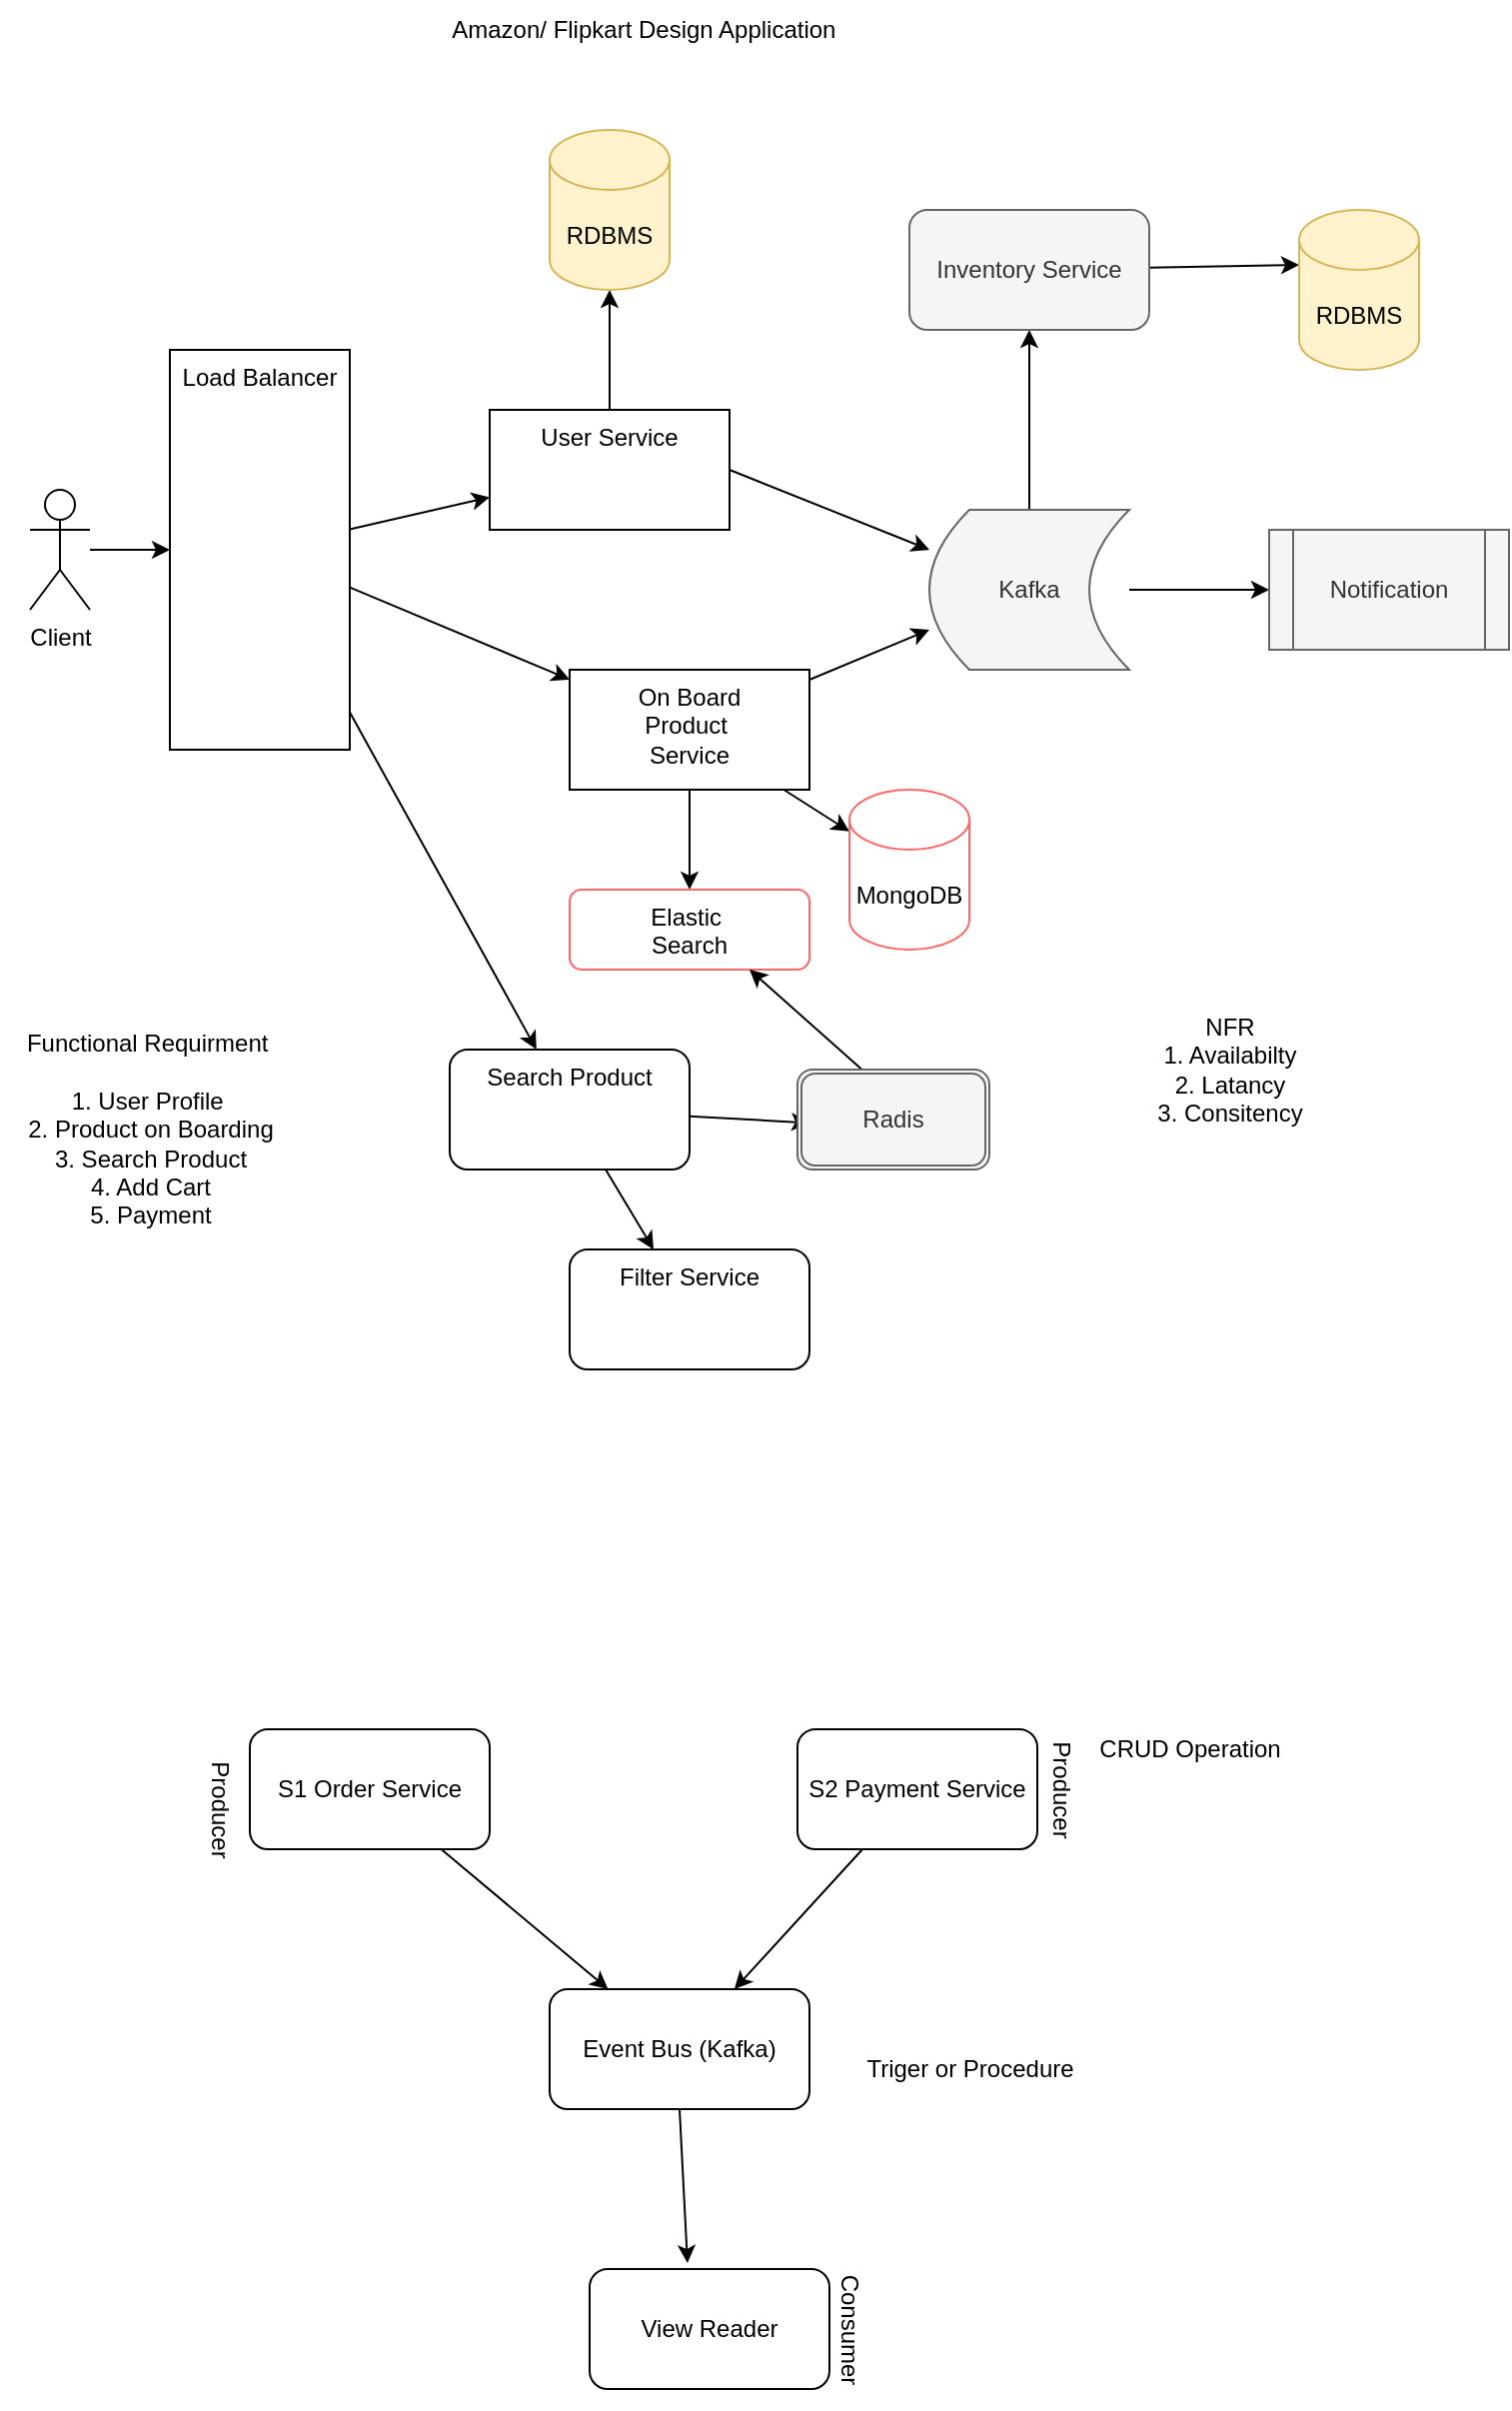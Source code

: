 <mxfile>
    <diagram id="W-xdt4AwYLjDS_VETD2s" name="MS Design">
        <mxGraphModel dx="1023" dy="1787" grid="1" gridSize="10" guides="1" tooltips="1" connect="1" arrows="1" fold="1" page="1" pageScale="1" pageWidth="827" pageHeight="1169" math="0" shadow="0">
            <root>
                <mxCell id="0"/>
                <mxCell id="1" parent="0"/>
                <mxCell id="13" style="edgeStyle=none;html=1;" parent="1" source="3" target="6" edge="1">
                    <mxGeometry relative="1" as="geometry"/>
                </mxCell>
                <mxCell id="3" value="S1 Order Service" style="rounded=1;whiteSpace=wrap;html=1;" parent="1" vertex="1">
                    <mxGeometry x="140" y="730" width="120" height="60" as="geometry"/>
                </mxCell>
                <mxCell id="4" value="View Reader" style="rounded=1;whiteSpace=wrap;html=1;" parent="1" vertex="1">
                    <mxGeometry x="310" y="1000" width="120" height="60" as="geometry"/>
                </mxCell>
                <mxCell id="12" style="edgeStyle=none;html=1;" parent="1" source="5" target="6" edge="1">
                    <mxGeometry relative="1" as="geometry"/>
                </mxCell>
                <mxCell id="5" value="S2 Payment Service" style="rounded=1;whiteSpace=wrap;html=1;" parent="1" vertex="1">
                    <mxGeometry x="414" y="730" width="120" height="60" as="geometry"/>
                </mxCell>
                <mxCell id="14" style="edgeStyle=none;html=1;exitX=0.5;exitY=1;exitDx=0;exitDy=0;entryX=0.408;entryY=-0.05;entryDx=0;entryDy=0;entryPerimeter=0;" parent="1" source="6" target="4" edge="1">
                    <mxGeometry relative="1" as="geometry"/>
                </mxCell>
                <mxCell id="6" value="Event Bus (Kafka)" style="rounded=1;whiteSpace=wrap;html=1;" parent="1" vertex="1">
                    <mxGeometry x="290" y="860" width="130" height="60" as="geometry"/>
                </mxCell>
                <mxCell id="11" value="CRUD Operation" style="text;html=1;align=center;verticalAlign=middle;resizable=0;points=[];autosize=1;strokeColor=none;fillColor=none;" parent="1" vertex="1">
                    <mxGeometry x="555" y="725" width="110" height="30" as="geometry"/>
                </mxCell>
                <mxCell id="15" value="Producer" style="text;html=1;align=center;verticalAlign=middle;resizable=0;points=[];autosize=1;strokeColor=none;fillColor=none;rotation=90;" parent="1" vertex="1">
                    <mxGeometry x="511" y="745" width="70" height="30" as="geometry"/>
                </mxCell>
                <mxCell id="16" value="Producer" style="text;html=1;align=center;verticalAlign=middle;resizable=0;points=[];autosize=1;strokeColor=none;fillColor=none;rotation=90;" parent="1" vertex="1">
                    <mxGeometry x="90" y="755" width="70" height="30" as="geometry"/>
                </mxCell>
                <mxCell id="17" value="Consumer" style="text;html=1;align=center;verticalAlign=middle;resizable=0;points=[];autosize=1;strokeColor=none;fillColor=none;rotation=90;" parent="1" vertex="1">
                    <mxGeometry x="400" y="1015" width="80" height="30" as="geometry"/>
                </mxCell>
                <mxCell id="18" value="Triger or Procedure" style="text;html=1;align=center;verticalAlign=middle;resizable=0;points=[];autosize=1;strokeColor=none;fillColor=none;" parent="1" vertex="1">
                    <mxGeometry x="435" y="885" width="130" height="30" as="geometry"/>
                </mxCell>
                <mxCell id="31" value="" style="edgeStyle=none;html=1;" parent="1" source="29" target="30" edge="1">
                    <mxGeometry relative="1" as="geometry"/>
                </mxCell>
                <mxCell id="29" value="Client" style="shape=umlActor;verticalLabelPosition=bottom;verticalAlign=top;html=1;outlineConnect=0;" parent="1" vertex="1">
                    <mxGeometry x="30" y="110" width="30" height="60" as="geometry"/>
                </mxCell>
                <mxCell id="PgXy-E_eVwwrDKZiTQQj-32" value="" style="edgeStyle=none;html=1;" parent="1" source="30" target="PgXy-E_eVwwrDKZiTQQj-31" edge="1">
                    <mxGeometry relative="1" as="geometry"/>
                </mxCell>
                <mxCell id="PgXy-E_eVwwrDKZiTQQj-34" value="" style="edgeStyle=none;html=1;" parent="1" source="30" target="PgXy-E_eVwwrDKZiTQQj-33" edge="1">
                    <mxGeometry relative="1" as="geometry"/>
                </mxCell>
                <mxCell id="PgXy-E_eVwwrDKZiTQQj-67" value="" style="edgeStyle=none;html=1;" parent="1" source="30" target="PgXy-E_eVwwrDKZiTQQj-66" edge="1">
                    <mxGeometry relative="1" as="geometry"/>
                </mxCell>
                <mxCell id="30" value="Load Balancer" style="whiteSpace=wrap;html=1;verticalAlign=top;" parent="1" vertex="1">
                    <mxGeometry x="100" y="40" width="90" height="200" as="geometry"/>
                </mxCell>
                <mxCell id="PgXy-E_eVwwrDKZiTQQj-52" style="edgeStyle=none;html=1;exitX=1;exitY=0.5;exitDx=0;exitDy=0;entryX=0;entryY=0.25;entryDx=0;entryDy=0;" parent="1" source="PgXy-E_eVwwrDKZiTQQj-31" target="PgXy-E_eVwwrDKZiTQQj-50" edge="1">
                    <mxGeometry relative="1" as="geometry"/>
                </mxCell>
                <mxCell id="PgXy-E_eVwwrDKZiTQQj-61" style="edgeStyle=none;html=1;" parent="1" source="PgXy-E_eVwwrDKZiTQQj-31" target="PgXy-E_eVwwrDKZiTQQj-62" edge="1">
                    <mxGeometry relative="1" as="geometry">
                        <mxPoint x="320" y="30" as="targetPoint"/>
                    </mxGeometry>
                </mxCell>
                <mxCell id="PgXy-E_eVwwrDKZiTQQj-31" value="User Service" style="whiteSpace=wrap;html=1;verticalAlign=top;" parent="1" vertex="1">
                    <mxGeometry x="260" y="70" width="120" height="60" as="geometry"/>
                </mxCell>
                <mxCell id="PgXy-E_eVwwrDKZiTQQj-36" value="" style="edgeStyle=none;html=1;" parent="1" source="PgXy-E_eVwwrDKZiTQQj-33" target="PgXy-E_eVwwrDKZiTQQj-35" edge="1">
                    <mxGeometry relative="1" as="geometry"/>
                </mxCell>
                <mxCell id="PgXy-E_eVwwrDKZiTQQj-48" style="edgeStyle=none;html=1;" parent="1" source="PgXy-E_eVwwrDKZiTQQj-33" target="PgXy-E_eVwwrDKZiTQQj-49" edge="1">
                    <mxGeometry relative="1" as="geometry">
                        <mxPoint x="470" y="300" as="targetPoint"/>
                    </mxGeometry>
                </mxCell>
                <mxCell id="PgXy-E_eVwwrDKZiTQQj-51" style="edgeStyle=none;html=1;entryX=0;entryY=0.75;entryDx=0;entryDy=0;" parent="1" source="PgXy-E_eVwwrDKZiTQQj-33" target="PgXy-E_eVwwrDKZiTQQj-50" edge="1">
                    <mxGeometry relative="1" as="geometry"/>
                </mxCell>
                <mxCell id="PgXy-E_eVwwrDKZiTQQj-33" value="On Board&lt;br&gt;Product&amp;nbsp;&lt;br&gt;Service" style="whiteSpace=wrap;html=1;verticalAlign=top;" parent="1" vertex="1">
                    <mxGeometry x="300" y="200" width="120" height="60" as="geometry"/>
                </mxCell>
                <mxCell id="PgXy-E_eVwwrDKZiTQQj-35" value="Elastic&amp;nbsp;&lt;br&gt;Search" style="rounded=1;whiteSpace=wrap;html=1;verticalAlign=top;strokeColor=#FF6666;" parent="1" vertex="1">
                    <mxGeometry x="300" y="310" width="120" height="40" as="geometry"/>
                </mxCell>
                <mxCell id="PgXy-E_eVwwrDKZiTQQj-49" value="MongoDB" style="shape=cylinder3;whiteSpace=wrap;html=1;boundedLbl=1;backgroundOutline=1;size=15;strokeColor=#FF6666;" parent="1" vertex="1">
                    <mxGeometry x="440" y="260" width="60" height="80" as="geometry"/>
                </mxCell>
                <mxCell id="PgXy-E_eVwwrDKZiTQQj-54" value="" style="edgeStyle=none;html=1;" parent="1" source="PgXy-E_eVwwrDKZiTQQj-50" target="PgXy-E_eVwwrDKZiTQQj-53" edge="1">
                    <mxGeometry relative="1" as="geometry"/>
                </mxCell>
                <mxCell id="PgXy-E_eVwwrDKZiTQQj-58" value="" style="edgeStyle=none;html=1;" parent="1" source="PgXy-E_eVwwrDKZiTQQj-50" target="PgXy-E_eVwwrDKZiTQQj-57" edge="1">
                    <mxGeometry relative="1" as="geometry"/>
                </mxCell>
                <mxCell id="PgXy-E_eVwwrDKZiTQQj-50" value="Kafka" style="shape=dataStorage;whiteSpace=wrap;html=1;fixedSize=1;fillColor=#f5f5f5;fontColor=#333333;strokeColor=#666666;" parent="1" vertex="1">
                    <mxGeometry x="480" y="120" width="100" height="80" as="geometry"/>
                </mxCell>
                <mxCell id="PgXy-E_eVwwrDKZiTQQj-56" style="edgeStyle=none;html=1;entryX=0;entryY=0;entryDx=0;entryDy=27.5;entryPerimeter=0;" parent="1" source="PgXy-E_eVwwrDKZiTQQj-53" target="PgXy-E_eVwwrDKZiTQQj-55" edge="1">
                    <mxGeometry relative="1" as="geometry"/>
                </mxCell>
                <mxCell id="PgXy-E_eVwwrDKZiTQQj-53" value="Inventory Service" style="rounded=1;whiteSpace=wrap;html=1;fillColor=#f5f5f5;fontColor=#333333;strokeColor=#666666;" parent="1" vertex="1">
                    <mxGeometry x="470" y="-30" width="120" height="60" as="geometry"/>
                </mxCell>
                <mxCell id="PgXy-E_eVwwrDKZiTQQj-55" value="RDBMS" style="shape=cylinder3;whiteSpace=wrap;html=1;boundedLbl=1;backgroundOutline=1;size=15;strokeColor=#d6b656;fillColor=#fff2cc;" parent="1" vertex="1">
                    <mxGeometry x="665" y="-30" width="60" height="80" as="geometry"/>
                </mxCell>
                <mxCell id="PgXy-E_eVwwrDKZiTQQj-57" value="Notification" style="shape=process;whiteSpace=wrap;html=1;backgroundOutline=1;strokeColor=#666666;fillColor=#f5f5f5;fontColor=#333333;" parent="1" vertex="1">
                    <mxGeometry x="650" y="130" width="120" height="60" as="geometry"/>
                </mxCell>
                <mxCell id="PgXy-E_eVwwrDKZiTQQj-62" value="RDBMS" style="shape=cylinder3;whiteSpace=wrap;html=1;boundedLbl=1;backgroundOutline=1;size=15;strokeColor=#d6b656;fillColor=#fff2cc;" parent="1" vertex="1">
                    <mxGeometry x="290" y="-70" width="60" height="80" as="geometry"/>
                </mxCell>
                <mxCell id="PgXy-E_eVwwrDKZiTQQj-65" value="Functional Requirment&amp;nbsp;&lt;br&gt;&lt;br&gt;1. User Profile&amp;nbsp;&lt;br&gt;2. Product on Boarding&lt;br&gt;3. Search Product&lt;br&gt;4. Add Cart&lt;br&gt;5. Payment" style="text;html=1;align=center;verticalAlign=middle;resizable=0;points=[];autosize=1;strokeColor=none;fillColor=none;" parent="1" vertex="1">
                    <mxGeometry x="15" y="375" width="150" height="110" as="geometry"/>
                </mxCell>
                <mxCell id="PgXy-E_eVwwrDKZiTQQj-69" style="edgeStyle=none;html=1;" parent="1" source="PgXy-E_eVwwrDKZiTQQj-66" edge="1">
                    <mxGeometry relative="1" as="geometry">
                        <mxPoint x="420" y="426.667" as="targetPoint"/>
                    </mxGeometry>
                </mxCell>
                <mxCell id="PgXy-E_eVwwrDKZiTQQj-76" value="" style="edgeStyle=none;html=1;" parent="1" source="PgXy-E_eVwwrDKZiTQQj-66" target="PgXy-E_eVwwrDKZiTQQj-75" edge="1">
                    <mxGeometry relative="1" as="geometry"/>
                </mxCell>
                <mxCell id="PgXy-E_eVwwrDKZiTQQj-66" value="Search Product" style="rounded=1;whiteSpace=wrap;html=1;verticalAlign=top;" parent="1" vertex="1">
                    <mxGeometry x="240" y="390" width="120" height="60" as="geometry"/>
                </mxCell>
                <mxCell id="PgXy-E_eVwwrDKZiTQQj-70" style="edgeStyle=none;html=1;entryX=0.75;entryY=1;entryDx=0;entryDy=0;" parent="1" target="PgXy-E_eVwwrDKZiTQQj-35" edge="1">
                    <mxGeometry relative="1" as="geometry">
                        <mxPoint x="446.25" y="400" as="sourcePoint"/>
                    </mxGeometry>
                </mxCell>
                <mxCell id="PgXy-E_eVwwrDKZiTQQj-74" value="Radis" style="shape=ext;double=1;rounded=1;whiteSpace=wrap;html=1;strokeColor=#666666;fillColor=#f5f5f5;fontColor=#333333;" parent="1" vertex="1">
                    <mxGeometry x="414" y="400" width="96" height="50" as="geometry"/>
                </mxCell>
                <mxCell id="PgXy-E_eVwwrDKZiTQQj-75" value="Filter Service" style="whiteSpace=wrap;html=1;verticalAlign=top;rounded=1;" parent="1" vertex="1">
                    <mxGeometry x="300" y="490" width="120" height="60" as="geometry"/>
                </mxCell>
                <mxCell id="PgXy-E_eVwwrDKZiTQQj-77" value="NFR&lt;br&gt;1. Availabilty&lt;br&gt;2. Latancy&lt;br&gt;3. Consitency" style="text;html=1;align=center;verticalAlign=middle;resizable=0;points=[];autosize=1;strokeColor=none;fillColor=none;" parent="1" vertex="1">
                    <mxGeometry x="580" y="365" width="100" height="70" as="geometry"/>
                </mxCell>
                <mxCell id="o6sJWJfULTWmJB_t7RUT-31" value="Amazon/ Flipkart Design Application&amp;nbsp;&amp;nbsp;" style="text;html=1;align=center;verticalAlign=middle;resizable=0;points=[];autosize=1;strokeColor=none;fillColor=none;" parent="1" vertex="1">
                    <mxGeometry x="230" y="-135" width="220" height="30" as="geometry"/>
                </mxCell>
            </root>
        </mxGraphModel>
    </diagram>
    <diagram id="_Ib5xrxuAlSIATIZFlue" name="Page-5">
        <mxGraphModel dx="1023" dy="618" grid="1" gridSize="10" guides="1" tooltips="1" connect="1" arrows="1" fold="1" page="1" pageScale="1" pageWidth="827" pageHeight="1169" math="0" shadow="0">
            <root>
                <mxCell id="0"/>
                <mxCell id="1" parent="0"/>
                <mxCell id="hSO3BefkfiVSgmgEChUV-1" value="Actor" style="shape=umlActor;verticalLabelPosition=bottom;verticalAlign=top;html=1;outlineConnect=0;" parent="1" vertex="1">
                    <mxGeometry x="60" y="320" width="30" height="60" as="geometry"/>
                </mxCell>
                <mxCell id="hSO3BefkfiVSgmgEChUV-3" style="edgeStyle=none;html=1;" parent="1" source="hSO3BefkfiVSgmgEChUV-2" target="hSO3BefkfiVSgmgEChUV-1" edge="1">
                    <mxGeometry relative="1" as="geometry"/>
                </mxCell>
                <mxCell id="hSO3BefkfiVSgmgEChUV-5" style="edgeStyle=none;html=1;entryX=0;entryY=0.5;entryDx=0;entryDy=0;" parent="1" source="hSO3BefkfiVSgmgEChUV-2" target="hSO3BefkfiVSgmgEChUV-4" edge="1">
                    <mxGeometry relative="1" as="geometry"/>
                </mxCell>
                <mxCell id="hSO3BefkfiVSgmgEChUV-2" value="UI&lt;br&gt;&lt;br&gt;Angular" style="rounded=1;whiteSpace=wrap;html=1;" parent="1" vertex="1">
                    <mxGeometry x="130" y="320" width="60" height="60" as="geometry"/>
                </mxCell>
                <mxCell id="hSO3BefkfiVSgmgEChUV-20" style="edgeStyle=none;html=1;entryX=0.5;entryY=1;entryDx=0;entryDy=0;" parent="1" source="hSO3BefkfiVSgmgEChUV-4" target="hSO3BefkfiVSgmgEChUV-26" edge="1">
                    <mxGeometry relative="1" as="geometry"/>
                </mxCell>
                <mxCell id="hSO3BefkfiVSgmgEChUV-21" style="edgeStyle=none;html=1;entryX=0.25;entryY=1;entryDx=0;entryDy=0;" parent="1" source="hSO3BefkfiVSgmgEChUV-4" target="hSO3BefkfiVSgmgEChUV-7" edge="1">
                    <mxGeometry relative="1" as="geometry"/>
                </mxCell>
                <mxCell id="hSO3BefkfiVSgmgEChUV-22" style="edgeStyle=none;html=1;entryX=0;entryY=0.5;entryDx=0;entryDy=0;" parent="1" source="hSO3BefkfiVSgmgEChUV-4" target="hSO3BefkfiVSgmgEChUV-8" edge="1">
                    <mxGeometry relative="1" as="geometry"/>
                </mxCell>
                <mxCell id="hSO3BefkfiVSgmgEChUV-23" style="edgeStyle=none;html=1;entryX=0;entryY=0.5;entryDx=0;entryDy=0;" parent="1" source="hSO3BefkfiVSgmgEChUV-4" target="hSO3BefkfiVSgmgEChUV-9" edge="1">
                    <mxGeometry relative="1" as="geometry"/>
                </mxCell>
                <mxCell id="hSO3BefkfiVSgmgEChUV-28" style="edgeStyle=none;html=1;entryX=0.25;entryY=1;entryDx=0;entryDy=0;" parent="1" source="hSO3BefkfiVSgmgEChUV-4" target="hSO3BefkfiVSgmgEChUV-6" edge="1">
                    <mxGeometry relative="1" as="geometry"/>
                </mxCell>
                <mxCell id="hSO3BefkfiVSgmgEChUV-4" value="API&amp;nbsp;&lt;br&gt;Gateway&lt;br&gt;A&lt;span style=&quot;color: rgba(0, 0, 0, 0); font-family: monospace; font-size: 0px; text-align: start;&quot;&gt;%3CmxGraphModel%3E%3Croot%3E%3CmxCell%20id%3D%220%22%2F%3E%3CmxCell%20id%3D%221%22%20parent%3D%220%22%2F%3E%3CmxCell%20id%3D%222%22%20value%3D%22UI%22%20style%3D%22rounded%3D1%3BwhiteSpace%3Dwrap%3Bhtml%3D1%3B%22%20vertex%3D%221%22%20parent%3D%221%22%3E%3CmxGeometry%20x%3D%22130%22%20y%3D%22320%22%20width%3D%2260%22%20height%3D%2260%22%20as%3D%22geometry%22%2F%3E%3C%2FmxCell%3E%3C%2Froot%3E%3C%2FmxGraphModel%3E&lt;/span&gt;&lt;span style=&quot;color: rgba(0, 0, 0, 0); font-family: monospace; font-size: 0px; text-align: start;&quot;&gt;%3CmxGraphModel%3E%3Croot%3E%3CmxCell%20id%3D%220%22%2F%3E%3CmxCell%20id%3D%221%22%20parent%3D%220%22%2F%3E%3CmxCell%20id%3D%222%22%20value%3D%22UI%22%20style%3D%22rounded%3D1%3BwhiteSpace%3Dwrap%3Bhtml%3D1%3B%22%20vertex%3D%221%22%20parent%3D%221%22%3E%3CmxGeometry%20x%3D%22130%22%20y%3D%22320%22%20width%3D%2260%22%20height%3D%2260%22%20as%3D%22geometry%22%2F%3E%3C%2FmxCell%3E%3C%2Froot%3E%3C%2FmxGraphModel%3E&lt;/span&gt;&lt;br&gt;uth" style="rounded=1;whiteSpace=wrap;html=1;" parent="1" vertex="1">
                    <mxGeometry x="240" y="300" width="60" height="80" as="geometry"/>
                </mxCell>
                <mxCell id="hSO3BefkfiVSgmgEChUV-6" value="Product Detail" style="rounded=1;whiteSpace=wrap;html=1;" parent="1" vertex="1">
                    <mxGeometry x="340" y="150" width="60" height="60" as="geometry"/>
                </mxCell>
                <mxCell id="hSO3BefkfiVSgmgEChUV-15" style="edgeStyle=none;html=1;entryX=0.5;entryY=0;entryDx=0;entryDy=0;" parent="1" source="hSO3BefkfiVSgmgEChUV-7" target="hSO3BefkfiVSgmgEChUV-8" edge="1">
                    <mxGeometry relative="1" as="geometry"/>
                </mxCell>
                <mxCell id="hSO3BefkfiVSgmgEChUV-7" value="Cart A/R" style="rounded=1;whiteSpace=wrap;html=1;" parent="1" vertex="1">
                    <mxGeometry x="340" y="250" width="60" height="40" as="geometry"/>
                </mxCell>
                <mxCell id="hSO3BefkfiVSgmgEChUV-16" style="edgeStyle=none;html=1;" parent="1" source="hSO3BefkfiVSgmgEChUV-8" target="hSO3BefkfiVSgmgEChUV-9" edge="1">
                    <mxGeometry relative="1" as="geometry"/>
                </mxCell>
                <mxCell id="hSO3BefkfiVSgmgEChUV-8" value="Payment&lt;br&gt;Spring Boot" style="rounded=1;whiteSpace=wrap;html=1;" parent="1" vertex="1">
                    <mxGeometry x="340" y="350" width="60" height="60" as="geometry"/>
                </mxCell>
                <mxCell id="hSO3BefkfiVSgmgEChUV-9" value="Shipment Detail" style="rounded=1;whiteSpace=wrap;html=1;" parent="1" vertex="1">
                    <mxGeometry x="340" y="450" width="60" height="60" as="geometry"/>
                </mxCell>
                <mxCell id="hSO3BefkfiVSgmgEChUV-13" value="Producer" style="text;html=1;align=center;verticalAlign=middle;resizable=0;points=[];autosize=1;strokeColor=none;fillColor=none;" parent="1" vertex="1">
                    <mxGeometry x="330" y="110" width="70" height="30" as="geometry"/>
                </mxCell>
                <mxCell id="hSO3BefkfiVSgmgEChUV-25" style="edgeStyle=none;html=1;entryX=0.25;entryY=1;entryDx=0;entryDy=0;" parent="1" source="hSO3BefkfiVSgmgEChUV-24" target="hSO3BefkfiVSgmgEChUV-4" edge="1">
                    <mxGeometry relative="1" as="geometry"/>
                </mxCell>
                <mxCell id="hSO3BefkfiVSgmgEChUV-24" value="Redis&lt;br&gt;Catch" style="shape=cylinder3;whiteSpace=wrap;html=1;boundedLbl=1;backgroundOutline=1;size=15;" parent="1" vertex="1">
                    <mxGeometry x="230" y="430" width="60" height="80" as="geometry"/>
                </mxCell>
                <mxCell id="hSO3BefkfiVSgmgEChUV-26" value="Elastic Search:&lt;br&gt;Text base search/ Lucen search" style="whiteSpace=wrap;html=1;rounded=1;" parent="1" vertex="1">
                    <mxGeometry x="170" y="150" width="120" height="60" as="geometry"/>
                </mxCell>
            </root>
        </mxGraphModel>
    </diagram>
    <diagram id="kPFjnFAmisDr35wYHihn" name="Pizza">
        <mxGraphModel dx="773" dy="354" grid="1" gridSize="10" guides="1" tooltips="1" connect="1" arrows="1" fold="1" page="1" pageScale="1" pageWidth="827" pageHeight="1169" math="0" shadow="0">
            <root>
                <mxCell id="0"/>
                <mxCell id="1" parent="0"/>
                <mxCell id="1wY0wmQCQr3BpV7sMr31-1" value="&lt;font style=&quot;font-size: 18px;&quot;&gt;Online Pizza Delivery System&lt;br&gt;&lt;br&gt;1. --(User Detail / Login)&lt;br&gt;2. Search Pizza Some Default List&lt;br&gt;3. Cart&lt;br&gt;4. (Payment)&amp;nbsp;&lt;br&gt;5. Delivery/ Status Check&lt;br&gt;6. Notification by Email and SMS&lt;br&gt;&lt;/font&gt;" style="text;html=1;align=center;verticalAlign=middle;resizable=0;points=[];autosize=1;strokeColor=none;fillColor=none;" parent="1" vertex="1">
                    <mxGeometry y="5" width="300" height="190" as="geometry"/>
                </mxCell>
                <mxCell id="1wY0wmQCQr3BpV7sMr31-2" value="&lt;font style=&quot;font-size: 14px;&quot;&gt;NFR&lt;br&gt;1. Consistent&lt;br&gt;2. Availability&lt;br&gt;3. (Latency)&lt;/font&gt;" style="text;html=1;align=center;verticalAlign=middle;resizable=0;points=[];autosize=1;strokeColor=none;fillColor=none;" parent="1" vertex="1">
                    <mxGeometry x="615" width="110" height="80" as="geometry"/>
                </mxCell>
                <mxCell id="1wY0wmQCQr3BpV7sMr31-6" value="" style="edgeStyle=none;html=1;fontSize=14;" parent="1" target="1wY0wmQCQr3BpV7sMr31-5" edge="1">
                    <mxGeometry relative="1" as="geometry">
                        <mxPoint x="210" y="350" as="sourcePoint"/>
                    </mxGeometry>
                </mxCell>
                <mxCell id="1wY0wmQCQr3BpV7sMr31-8" value="" style="edgeStyle=none;html=1;fontSize=14;" parent="1" source="1wY0wmQCQr3BpV7sMr31-5" target="1wY0wmQCQr3BpV7sMr31-7" edge="1">
                    <mxGeometry relative="1" as="geometry"/>
                </mxCell>
                <mxCell id="1wY0wmQCQr3BpV7sMr31-12" value="" style="edgeStyle=none;html=1;fontSize=14;" parent="1" source="1wY0wmQCQr3BpV7sMr31-5" target="1wY0wmQCQr3BpV7sMr31-11" edge="1">
                    <mxGeometry relative="1" as="geometry"/>
                </mxCell>
                <mxCell id="1wY0wmQCQr3BpV7sMr31-17" value="" style="edgeStyle=none;html=1;fontSize=14;" parent="1" source="1wY0wmQCQr3BpV7sMr31-5" target="1wY0wmQCQr3BpV7sMr31-16" edge="1">
                    <mxGeometry relative="1" as="geometry"/>
                </mxCell>
                <mxCell id="1wY0wmQCQr3BpV7sMr31-41" value="" style="edgeStyle=none;html=1;fontSize=14;" parent="1" source="1wY0wmQCQr3BpV7sMr31-5" target="1wY0wmQCQr3BpV7sMr31-40" edge="1">
                    <mxGeometry relative="1" as="geometry"/>
                </mxCell>
                <mxCell id="1wY0wmQCQr3BpV7sMr31-5" value="API Gateway" style="whiteSpace=wrap;html=1;fontSize=14;strokeColor=#666666;fillColor=#f5f5f5;fontColor=#333333;" parent="1" vertex="1">
                    <mxGeometry x="290" y="320" width="120" height="60" as="geometry"/>
                </mxCell>
                <mxCell id="1wY0wmQCQr3BpV7sMr31-10" style="edgeStyle=none;html=1;fontSize=14;" parent="1" source="1wY0wmQCQr3BpV7sMr31-7" target="1wY0wmQCQr3BpV7sMr31-9" edge="1">
                    <mxGeometry relative="1" as="geometry"/>
                </mxCell>
                <mxCell id="1wY0wmQCQr3BpV7sMr31-7" value="Filter Service" style="whiteSpace=wrap;html=1;fontSize=14;strokeColor=#666666;fillColor=#f5f5f5;fontColor=#333333;" parent="1" vertex="1">
                    <mxGeometry x="490" y="320" width="120" height="60" as="geometry"/>
                </mxCell>
                <mxCell id="1wY0wmQCQr3BpV7sMr31-9" value="RDBMS" style="shape=cylinder3;whiteSpace=wrap;html=1;boundedLbl=1;backgroundOutline=1;size=15;strokeColor=#666666;fontSize=14;fillColor=#f5f5f5;fontColor=#333333;" parent="1" vertex="1">
                    <mxGeometry x="530" y="170" width="60" height="80" as="geometry"/>
                </mxCell>
                <mxCell id="1wY0wmQCQr3BpV7sMr31-11" value="Cart Service&amp;nbsp;&lt;br&gt;1. add&amp;nbsp;&lt;br&gt;2. Fetch detail of product&lt;br&gt;3. Remove product&amp;nbsp;" style="rounded=1;whiteSpace=wrap;html=1;fontSize=14;strokeColor=#666666;fillColor=#f5f5f5;fontColor=#333333;" parent="1" vertex="1">
                    <mxGeometry x="440" y="430" width="190" height="80" as="geometry"/>
                </mxCell>
                <mxCell id="1wY0wmQCQr3BpV7sMr31-13" value="Payment&lt;br&gt;Gateway" style="whiteSpace=wrap;html=1;fontSize=14;strokeColor=#6c8ebf;rounded=1;fillColor=#dae8fc;" parent="1" vertex="1">
                    <mxGeometry x="140" y="570" width="120" height="60" as="geometry"/>
                </mxCell>
                <mxCell id="1wY0wmQCQr3BpV7sMr31-19" style="edgeStyle=none;html=1;fontSize=14;" parent="1" source="1wY0wmQCQr3BpV7sMr31-16" edge="1">
                    <mxGeometry relative="1" as="geometry">
                        <mxPoint x="351" y="580" as="targetPoint"/>
                    </mxGeometry>
                </mxCell>
                <mxCell id="1wY0wmQCQr3BpV7sMr31-23" style="edgeStyle=none;html=1;entryX=1;entryY=0.5;entryDx=0;entryDy=0;entryPerimeter=0;fontSize=14;" parent="1" source="1wY0wmQCQr3BpV7sMr31-16" target="1wY0wmQCQr3BpV7sMr31-22" edge="1">
                    <mxGeometry relative="1" as="geometry"/>
                </mxCell>
                <mxCell id="1wY0wmQCQr3BpV7sMr31-42" style="edgeStyle=none;html=1;entryX=0.642;entryY=-0.058;entryDx=0;entryDy=0;entryPerimeter=0;fontSize=14;" parent="1" source="1wY0wmQCQr3BpV7sMr31-16" target="1wY0wmQCQr3BpV7sMr31-13" edge="1">
                    <mxGeometry relative="1" as="geometry"/>
                </mxCell>
                <mxCell id="1wY0wmQCQr3BpV7sMr31-16" value="Order Detail&lt;br&gt;PlaceOrder(OrderDetail )" style="rounded=1;whiteSpace=wrap;html=1;fontSize=14;strokeColor=#666666;fillColor=#f5f5f5;fontColor=#333333;" parent="1" vertex="1">
                    <mxGeometry x="210" y="420" width="201" height="100" as="geometry"/>
                </mxCell>
                <mxCell id="1wY0wmQCQr3BpV7sMr31-21" value="" style="edgeStyle=none;html=1;fontSize=14;" parent="1" source="1wY0wmQCQr3BpV7sMr31-18" target="1wY0wmQCQr3BpV7sMr31-20" edge="1">
                    <mxGeometry relative="1" as="geometry"/>
                </mxCell>
                <mxCell id="1wY0wmQCQr3BpV7sMr31-18" value="Kafka" style="shape=dataStorage;whiteSpace=wrap;html=1;fixedSize=1;strokeColor=#666666;fontSize=14;fillColor=#f5f5f5;fontColor=#333333;" parent="1" vertex="1">
                    <mxGeometry x="300" y="585" width="100" height="80" as="geometry"/>
                </mxCell>
                <mxCell id="1wY0wmQCQr3BpV7sMr31-20" value="Order Status / Notification Service&amp;nbsp;" style="rounded=1;whiteSpace=wrap;html=1;fontSize=14;strokeColor=#666666;fillColor=#f5f5f5;fontColor=#333333;" parent="1" vertex="1">
                    <mxGeometry x="290" y="755" width="120" height="60" as="geometry"/>
                </mxCell>
                <mxCell id="1wY0wmQCQr3BpV7sMr31-22" value="RDBMS" style="shape=cylinder3;whiteSpace=wrap;html=1;boundedLbl=1;backgroundOutline=1;size=15;strokeColor=#666666;fontSize=14;fillColor=#f5f5f5;fontColor=#333333;" parent="1" vertex="1">
                    <mxGeometry x="60" y="450" width="60" height="80" as="geometry"/>
                </mxCell>
                <mxCell id="1wY0wmQCQr3BpV7sMr31-25" value="" style="edgeStyle=none;html=1;fontSize=14;" parent="1" source="1wY0wmQCQr3BpV7sMr31-24" target="1wY0wmQCQr3BpV7sMr31-11" edge="1">
                    <mxGeometry relative="1" as="geometry"/>
                </mxCell>
                <mxCell id="1wY0wmQCQr3BpV7sMr31-24" value="RDBMS" style="shape=cylinder3;whiteSpace=wrap;html=1;boundedLbl=1;backgroundOutline=1;size=15;strokeColor=#666666;fontSize=14;fillColor=#f5f5f5;fontColor=#333333;" parent="1" vertex="1">
                    <mxGeometry x="500" y="540" width="60" height="80" as="geometry"/>
                </mxCell>
                <mxCell id="1wY0wmQCQr3BpV7sMr31-26" value="Cart" style="shape=table;startSize=30;container=1;collapsible=1;childLayout=tableLayout;fixedRows=1;rowLines=0;fontStyle=1;align=center;resizeLast=1;fontSize=14;" parent="1" vertex="1">
                    <mxGeometry x="570" y="630" width="230" height="150" as="geometry"/>
                </mxCell>
                <mxCell id="1wY0wmQCQr3BpV7sMr31-27" value="" style="shape=tableRow;horizontal=0;startSize=0;swimlaneHead=0;swimlaneBody=0;fillColor=none;collapsible=0;dropTarget=0;points=[[0,0.5],[1,0.5]];portConstraint=eastwest;top=0;left=0;right=0;bottom=1;strokeColor=#CCFFFF;fontSize=14;" parent="1wY0wmQCQr3BpV7sMr31-26" vertex="1">
                    <mxGeometry y="30" width="230" height="30" as="geometry"/>
                </mxCell>
                <mxCell id="1wY0wmQCQr3BpV7sMr31-28" value="UserID_PID" style="shape=partialRectangle;connectable=0;fillColor=#f5f5f5;top=0;left=0;bottom=0;right=0;fontStyle=1;overflow=hidden;strokeColor=#666666;fontSize=14;fontColor=#333333;" parent="1wY0wmQCQr3BpV7sMr31-27" vertex="1">
                    <mxGeometry width="100" height="30" as="geometry">
                        <mxRectangle width="100" height="30" as="alternateBounds"/>
                    </mxGeometry>
                </mxCell>
                <mxCell id="1wY0wmQCQr3BpV7sMr31-29" value="Quantity" style="shape=partialRectangle;connectable=0;fillColor=#f5f5f5;top=0;left=0;bottom=0;right=0;align=left;spacingLeft=6;fontStyle=5;overflow=hidden;strokeColor=#666666;fontSize=14;fontColor=#333333;" parent="1wY0wmQCQr3BpV7sMr31-27" vertex="1">
                    <mxGeometry x="100" width="130" height="30" as="geometry">
                        <mxRectangle width="130" height="30" as="alternateBounds"/>
                    </mxGeometry>
                </mxCell>
                <mxCell id="1wY0wmQCQr3BpV7sMr31-30" value="" style="shape=tableRow;horizontal=0;startSize=0;swimlaneHead=0;swimlaneBody=0;fillColor=none;collapsible=0;dropTarget=0;points=[[0,0.5],[1,0.5]];portConstraint=eastwest;top=0;left=0;right=0;bottom=0;strokeColor=#CCFFFF;fontSize=14;" parent="1wY0wmQCQr3BpV7sMr31-26" vertex="1">
                    <mxGeometry y="60" width="230" height="30" as="geometry"/>
                </mxCell>
                <mxCell id="1wY0wmQCQr3BpV7sMr31-31" value="" style="shape=partialRectangle;connectable=0;fillColor=none;top=0;left=0;bottom=0;right=0;editable=1;overflow=hidden;strokeColor=#CCFFFF;fontSize=14;" parent="1wY0wmQCQr3BpV7sMr31-30" vertex="1">
                    <mxGeometry width="100" height="30" as="geometry">
                        <mxRectangle width="100" height="30" as="alternateBounds"/>
                    </mxGeometry>
                </mxCell>
                <mxCell id="1wY0wmQCQr3BpV7sMr31-32" value="" style="shape=partialRectangle;connectable=0;fillColor=none;top=0;left=0;bottom=0;right=0;align=left;spacingLeft=6;overflow=hidden;strokeColor=#CCFFFF;fontSize=14;" parent="1wY0wmQCQr3BpV7sMr31-30" vertex="1">
                    <mxGeometry x="100" width="130" height="30" as="geometry">
                        <mxRectangle width="130" height="30" as="alternateBounds"/>
                    </mxGeometry>
                </mxCell>
                <mxCell id="1wY0wmQCQr3BpV7sMr31-33" value="" style="shape=tableRow;horizontal=0;startSize=0;swimlaneHead=0;swimlaneBody=0;fillColor=none;collapsible=0;dropTarget=0;points=[[0,0.5],[1,0.5]];portConstraint=eastwest;top=0;left=0;right=0;bottom=0;strokeColor=#CCFFFF;fontSize=14;" parent="1wY0wmQCQr3BpV7sMr31-26" vertex="1">
                    <mxGeometry y="90" width="230" height="30" as="geometry"/>
                </mxCell>
                <mxCell id="1wY0wmQCQr3BpV7sMr31-34" value="" style="shape=partialRectangle;connectable=0;fillColor=none;top=0;left=0;bottom=0;right=0;editable=1;overflow=hidden;strokeColor=#CCFFFF;fontSize=14;" parent="1wY0wmQCQr3BpV7sMr31-33" vertex="1">
                    <mxGeometry width="100" height="30" as="geometry">
                        <mxRectangle width="100" height="30" as="alternateBounds"/>
                    </mxGeometry>
                </mxCell>
                <mxCell id="1wY0wmQCQr3BpV7sMr31-35" value="Row 2" style="shape=partialRectangle;connectable=0;fillColor=none;top=0;left=0;bottom=0;right=0;align=left;spacingLeft=6;overflow=hidden;strokeColor=#CCFFFF;fontSize=14;" parent="1wY0wmQCQr3BpV7sMr31-33" vertex="1">
                    <mxGeometry x="100" width="130" height="30" as="geometry">
                        <mxRectangle width="130" height="30" as="alternateBounds"/>
                    </mxGeometry>
                </mxCell>
                <mxCell id="1wY0wmQCQr3BpV7sMr31-36" value="" style="shape=tableRow;horizontal=0;startSize=0;swimlaneHead=0;swimlaneBody=0;fillColor=none;collapsible=0;dropTarget=0;points=[[0,0.5],[1,0.5]];portConstraint=eastwest;top=0;left=0;right=0;bottom=0;strokeColor=#CCFFFF;fontSize=14;" parent="1wY0wmQCQr3BpV7sMr31-26" vertex="1">
                    <mxGeometry y="120" width="230" height="30" as="geometry"/>
                </mxCell>
                <mxCell id="1wY0wmQCQr3BpV7sMr31-37" value="" style="shape=partialRectangle;connectable=0;fillColor=none;top=0;left=0;bottom=0;right=0;editable=1;overflow=hidden;strokeColor=#CCFFFF;fontSize=14;" parent="1wY0wmQCQr3BpV7sMr31-36" vertex="1">
                    <mxGeometry width="100" height="30" as="geometry">
                        <mxRectangle width="100" height="30" as="alternateBounds"/>
                    </mxGeometry>
                </mxCell>
                <mxCell id="1wY0wmQCQr3BpV7sMr31-38" value="Row 3" style="shape=partialRectangle;connectable=0;fillColor=none;top=0;left=0;bottom=0;right=0;align=left;spacingLeft=6;overflow=hidden;strokeColor=#CCFFFF;fontSize=14;" parent="1wY0wmQCQr3BpV7sMr31-36" vertex="1">
                    <mxGeometry x="100" width="130" height="30" as="geometry">
                        <mxRectangle width="130" height="30" as="alternateBounds"/>
                    </mxGeometry>
                </mxCell>
                <mxCell id="1wY0wmQCQr3BpV7sMr31-40" value="User" style="rounded=1;whiteSpace=wrap;html=1;fontSize=14;strokeColor=#666666;fillColor=#f5f5f5;fontColor=#333333;" parent="1" vertex="1">
                    <mxGeometry x="290" y="180" width="120" height="60" as="geometry"/>
                </mxCell>
                <mxCell id="1wY0wmQCQr3BpV7sMr31-43" value="Get Request" style="text;html=1;align=center;verticalAlign=middle;resizable=0;points=[];autosize=1;strokeColor=none;fillColor=none;fontSize=14;" parent="1" vertex="1">
                    <mxGeometry x="600" y="325" width="100" height="30" as="geometry"/>
                </mxCell>
                <mxCell id="1wY0wmQCQr3BpV7sMr31-44" value="Post doPayment(mode, amount )" style="text;html=1;align=center;verticalAlign=middle;resizable=0;points=[];autosize=1;strokeColor=none;fillColor=none;fontSize=14;" parent="1" vertex="1">
                    <mxGeometry x="35" y="650" width="230" height="30" as="geometry"/>
                </mxCell>
            </root>
        </mxGraphModel>
    </diagram>
    <diagram id="B3TYDbs16A7znhRhzRlQ" name="BarclayCard">
        <mxGraphModel dx="1850" dy="1787" grid="1" gridSize="10" guides="1" tooltips="1" connect="1" arrows="1" fold="1" page="1" pageScale="1" pageWidth="827" pageHeight="1169" math="0" shadow="0">
            <root>
                <mxCell id="0"/>
                <mxCell id="1" parent="0"/>
                <mxCell id="wrg4C3SQI36KFP9PLBB2-2" value="FR&lt;br&gt;&lt;br&gt;Apply - Card&amp;nbsp;&lt;br&gt;&lt;br&gt;&lt;br&gt;" style="text;html=1;align=center;verticalAlign=middle;resizable=0;points=[];autosize=1;strokeColor=none;fillColor=none;" parent="1" vertex="1">
                    <mxGeometry x="6" y="5" width="90" height="90" as="geometry"/>
                </mxCell>
                <mxCell id="wrg4C3SQI36KFP9PLBB2-3" value="NFR&lt;br&gt;&lt;br&gt;Availabilty - Spring Batch&lt;br&gt;Tracking - RTM&lt;br&gt;Monitoring Tool&lt;br&gt;EhCache" style="text;html=1;align=center;verticalAlign=middle;resizable=0;points=[];autosize=1;strokeColor=none;fillColor=none;" parent="1" vertex="1">
                    <mxGeometry x="-280" y="30" width="160" height="100" as="geometry"/>
                </mxCell>
                <mxCell id="wrg4C3SQI36KFP9PLBB2-6" value="" style="edgeStyle=none;html=1;" parent="1" source="wrg4C3SQI36KFP9PLBB2-4" target="wrg4C3SQI36KFP9PLBB2-5" edge="1">
                    <mxGeometry relative="1" as="geometry"/>
                </mxCell>
                <mxCell id="03_6hjrNmWxcBqoCaAdr-13" value="" style="edgeStyle=none;html=1;" parent="1" source="wrg4C3SQI36KFP9PLBB2-4" target="03_6hjrNmWxcBqoCaAdr-12" edge="1">
                    <mxGeometry relative="1" as="geometry"/>
                </mxCell>
                <mxCell id="wrg4C3SQI36KFP9PLBB2-4" value="API Gateway Authenticate all common sevices&lt;br&gt;Multiple URL" style="rounded=0;whiteSpace=wrap;html=1;" parent="1" vertex="1">
                    <mxGeometry x="70" y="220" width="120" height="60" as="geometry"/>
                </mxCell>
                <mxCell id="wrg4C3SQI36KFP9PLBB2-13" value="" style="edgeStyle=none;html=1;entryX=0;entryY=0.25;entryDx=0;entryDy=0;exitX=1;exitY=0.25;exitDx=0;exitDy=0;" parent="1" source="wrg4C3SQI36KFP9PLBB2-5" target="wrg4C3SQI36KFP9PLBB2-12" edge="1">
                    <mxGeometry relative="1" as="geometry">
                        <Array as="points"/>
                    </mxGeometry>
                </mxCell>
                <mxCell id="03_6hjrNmWxcBqoCaAdr-10" style="edgeStyle=none;html=1;entryX=1;entryY=0.5;entryDx=0;entryDy=0;" parent="1" source="wrg4C3SQI36KFP9PLBB2-5" target="wrg4C3SQI36KFP9PLBB2-4" edge="1">
                    <mxGeometry relative="1" as="geometry"/>
                </mxCell>
                <mxCell id="tODXSBbmta86r2p47LDQ-24" value="" style="edgeStyle=none;html=1;" parent="1" source="wrg4C3SQI36KFP9PLBB2-5" target="tODXSBbmta86r2p47LDQ-23" edge="1">
                    <mxGeometry relative="1" as="geometry"/>
                </mxCell>
                <mxCell id="wrg4C3SQI36KFP9PLBB2-5" value="OLAF Handler Mapper &lt;br&gt;M/S" style="whiteSpace=wrap;html=1;rounded=0;" parent="1" vertex="1">
                    <mxGeometry x="270" y="220" width="120" height="60" as="geometry"/>
                </mxCell>
                <mxCell id="wrg4C3SQI36KFP9PLBB2-11" value="" style="endArrow=classic;html=1;" parent="1" edge="1">
                    <mxGeometry width="50" height="50" relative="1" as="geometry">
                        <mxPoint x="10" y="250" as="sourcePoint"/>
                        <mxPoint x="70" y="250" as="targetPoint"/>
                    </mxGeometry>
                </mxCell>
                <mxCell id="wrg4C3SQI36KFP9PLBB2-18" value="" style="edgeStyle=none;html=1;" parent="1" source="wrg4C3SQI36KFP9PLBB2-12" target="wrg4C3SQI36KFP9PLBB2-17" edge="1">
                    <mxGeometry relative="1" as="geometry"/>
                </mxCell>
                <mxCell id="tODXSBbmta86r2p47LDQ-12" value="" style="edgeStyle=none;html=1;" parent="1" source="wrg4C3SQI36KFP9PLBB2-12" target="wrg4C3SQI36KFP9PLBB2-5" edge="1">
                    <mxGeometry relative="1" as="geometry"/>
                </mxCell>
                <mxCell id="tODXSBbmta86r2p47LDQ-22" value="" style="edgeStyle=none;html=1;" parent="1" source="wrg4C3SQI36KFP9PLBB2-12" target="tODXSBbmta86r2p47LDQ-21" edge="1">
                    <mxGeometry relative="1" as="geometry"/>
                </mxCell>
                <mxCell id="oYb0sQMPZkzK4mGSnRU5-11" style="edgeStyle=none;html=1;entryX=0.1;entryY=1.04;entryDx=0;entryDy=0;entryPerimeter=0;" edge="1" parent="1" source="wrg4C3SQI36KFP9PLBB2-12" target="tODXSBbmta86r2p47LDQ-35">
                    <mxGeometry relative="1" as="geometry">
                        <Array as="points">
                            <mxPoint x="530" y="330"/>
                        </Array>
                    </mxGeometry>
                </mxCell>
                <mxCell id="wrg4C3SQI36KFP9PLBB2-12" value="Controller M/S&amp;nbsp;" style="whiteSpace=wrap;html=1;rounded=0;" parent="1" vertex="1">
                    <mxGeometry x="470" y="220" width="120" height="60" as="geometry"/>
                </mxCell>
                <mxCell id="wrg4C3SQI36KFP9PLBB2-20" value="" style="edgeStyle=none;html=1;" parent="1" source="wrg4C3SQI36KFP9PLBB2-17" target="wrg4C3SQI36KFP9PLBB2-19" edge="1">
                    <mxGeometry relative="1" as="geometry"/>
                </mxCell>
                <mxCell id="wrg4C3SQI36KFP9PLBB2-22" value="" style="edgeStyle=none;html=1;" parent="1" source="wrg4C3SQI36KFP9PLBB2-17" target="wrg4C3SQI36KFP9PLBB2-21" edge="1">
                    <mxGeometry relative="1" as="geometry"/>
                </mxCell>
                <mxCell id="03_6hjrNmWxcBqoCaAdr-8" style="edgeStyle=none;html=1;entryX=1;entryY=0.5;entryDx=0;entryDy=0;" parent="1" source="wrg4C3SQI36KFP9PLBB2-17" target="wrg4C3SQI36KFP9PLBB2-12" edge="1">
                    <mxGeometry relative="1" as="geometry"/>
                </mxCell>
                <mxCell id="tODXSBbmta86r2p47LDQ-37" value="" style="edgeStyle=none;html=1;" parent="1" source="wrg4C3SQI36KFP9PLBB2-17" target="tODXSBbmta86r2p47LDQ-36" edge="1">
                    <mxGeometry relative="1" as="geometry"/>
                </mxCell>
                <mxCell id="wrg4C3SQI36KFP9PLBB2-17" value="Templet T&amp;amp; C&amp;nbsp; M/S" style="whiteSpace=wrap;html=1;rounded=0;" parent="1" vertex="1">
                    <mxGeometry x="670" y="220" width="120" height="60" as="geometry"/>
                </mxCell>
                <mxCell id="tODXSBbmta86r2p47LDQ-11" style="edgeStyle=none;html=1;entryX=0.5;entryY=0;entryDx=0;entryDy=0;" parent="1" source="wrg4C3SQI36KFP9PLBB2-19" target="wrg4C3SQI36KFP9PLBB2-17" edge="1">
                    <mxGeometry relative="1" as="geometry"/>
                </mxCell>
                <mxCell id="wrg4C3SQI36KFP9PLBB2-19" value="RDBMS" style="shape=datastore;whiteSpace=wrap;html=1;" parent="1" vertex="1">
                    <mxGeometry x="700" y="110" width="60" height="60" as="geometry"/>
                </mxCell>
                <mxCell id="wrg4C3SQI36KFP9PLBB2-24" value="" style="edgeStyle=none;html=1;" parent="1" source="wrg4C3SQI36KFP9PLBB2-21" target="wrg4C3SQI36KFP9PLBB2-23" edge="1">
                    <mxGeometry relative="1" as="geometry"/>
                </mxCell>
                <mxCell id="03_6hjrNmWxcBqoCaAdr-7" style="edgeStyle=none;html=1;entryX=0.5;entryY=1;entryDx=0;entryDy=0;" parent="1" source="wrg4C3SQI36KFP9PLBB2-21" target="wrg4C3SQI36KFP9PLBB2-17" edge="1">
                    <mxGeometry relative="1" as="geometry"/>
                </mxCell>
                <mxCell id="tODXSBbmta86r2p47LDQ-2" value="" style="edgeStyle=none;html=1;" parent="1" source="wrg4C3SQI36KFP9PLBB2-21" target="tODXSBbmta86r2p47LDQ-1" edge="1">
                    <mxGeometry relative="1" as="geometry"/>
                </mxCell>
                <mxCell id="tODXSBbmta86r2p47LDQ-31" value="" style="edgeStyle=none;html=1;" parent="1" source="wrg4C3SQI36KFP9PLBB2-21" target="tODXSBbmta86r2p47LDQ-30" edge="1">
                    <mxGeometry relative="1" as="geometry"/>
                </mxCell>
                <mxCell id="wrg4C3SQI36KFP9PLBB2-21" value="User Validation M/S" style="whiteSpace=wrap;html=1;rounded=0;" parent="1" vertex="1">
                    <mxGeometry x="670" y="360" width="120" height="60" as="geometry"/>
                </mxCell>
                <mxCell id="wrg4C3SQI36KFP9PLBB2-26" value="" style="edgeStyle=none;html=1;" parent="1" source="wrg4C3SQI36KFP9PLBB2-23" target="wrg4C3SQI36KFP9PLBB2-25" edge="1">
                    <mxGeometry relative="1" as="geometry"/>
                </mxCell>
                <mxCell id="03_6hjrNmWxcBqoCaAdr-6" style="edgeStyle=none;html=1;entryX=0.5;entryY=1;entryDx=0;entryDy=0;" parent="1" source="wrg4C3SQI36KFP9PLBB2-23" target="wrg4C3SQI36KFP9PLBB2-21" edge="1">
                    <mxGeometry relative="1" as="geometry"/>
                </mxCell>
                <mxCell id="tODXSBbmta86r2p47LDQ-40" value="" style="edgeStyle=none;html=1;" parent="1" source="wrg4C3SQI36KFP9PLBB2-23" target="tODXSBbmta86r2p47LDQ-39" edge="1">
                    <mxGeometry relative="1" as="geometry"/>
                </mxCell>
                <mxCell id="wrg4C3SQI36KFP9PLBB2-23" value="Kafka" style="shape=dataStorage;whiteSpace=wrap;html=1;fixedSize=1;" parent="1" vertex="1">
                    <mxGeometry x="680" y="490" width="100" height="80" as="geometry"/>
                </mxCell>
                <mxCell id="wrg4C3SQI36KFP9PLBB2-28" value="" style="edgeStyle=none;html=1;" parent="1" source="wrg4C3SQI36KFP9PLBB2-25" target="wrg4C3SQI36KFP9PLBB2-27" edge="1">
                    <mxGeometry relative="1" as="geometry"/>
                </mxCell>
                <mxCell id="03_6hjrNmWxcBqoCaAdr-5" style="edgeStyle=none;html=1;entryX=0.256;entryY=0.014;entryDx=0;entryDy=0;entryPerimeter=0;" parent="1" source="wrg4C3SQI36KFP9PLBB2-25" target="wrg4C3SQI36KFP9PLBB2-26" edge="1">
                    <mxGeometry relative="1" as="geometry"/>
                </mxCell>
                <mxCell id="tODXSBbmta86r2p47LDQ-47" value="" style="edgeStyle=none;html=1;" parent="1" source="wrg4C3SQI36KFP9PLBB2-25" target="tODXSBbmta86r2p47LDQ-46" edge="1">
                    <mxGeometry relative="1" as="geometry"/>
                </mxCell>
                <mxCell id="wrg4C3SQI36KFP9PLBB2-25" value="Auto Registraion M/S&lt;br&gt;Password/ Memword/ hint OTP validation" style="whiteSpace=wrap;html=1;" parent="1" vertex="1">
                    <mxGeometry x="670" y="660" width="120" height="60" as="geometry"/>
                </mxCell>
                <mxCell id="03_6hjrNmWxcBqoCaAdr-4" style="edgeStyle=none;html=1;entryX=0;entryY=0.5;entryDx=0;entryDy=0;" parent="1" source="wrg4C3SQI36KFP9PLBB2-27" target="wrg4C3SQI36KFP9PLBB2-25" edge="1">
                    <mxGeometry relative="1" as="geometry"/>
                </mxCell>
                <mxCell id="wrg4C3SQI36KFP9PLBB2-27" value="RDBMS" style="shape=cylinder3;whiteSpace=wrap;html=1;boundedLbl=1;backgroundOutline=1;size=15;" parent="1" vertex="1">
                    <mxGeometry x="520" y="650" width="60" height="80" as="geometry"/>
                </mxCell>
                <mxCell id="03_6hjrNmWxcBqoCaAdr-14" style="edgeStyle=none;html=1;entryX=0.5;entryY=0;entryDx=0;entryDy=0;" parent="1" source="03_6hjrNmWxcBqoCaAdr-12" target="wrg4C3SQI36KFP9PLBB2-4" edge="1">
                    <mxGeometry relative="1" as="geometry"/>
                </mxCell>
                <mxCell id="oYb0sQMPZkzK4mGSnRU5-10" style="edgeStyle=none;html=1;entryX=0;entryY=0.025;entryDx=0;entryDy=0;entryPerimeter=0;" edge="1" parent="1" source="03_6hjrNmWxcBqoCaAdr-12" target="oYb0sQMPZkzK4mGSnRU5-2">
                    <mxGeometry relative="1" as="geometry"/>
                </mxCell>
                <mxCell id="03_6hjrNmWxcBqoCaAdr-12" value="TIAA Token" style="whiteSpace=wrap;html=1;rounded=0;" parent="1" vertex="1">
                    <mxGeometry x="70" y="80" width="120" height="60" as="geometry"/>
                </mxCell>
                <mxCell id="tODXSBbmta86r2p47LDQ-10" style="edgeStyle=none;html=1;entryX=0;entryY=0.5;entryDx=0;entryDy=0;" parent="1" source="tODXSBbmta86r2p47LDQ-1" target="wrg4C3SQI36KFP9PLBB2-21" edge="1">
                    <mxGeometry relative="1" as="geometry"/>
                </mxCell>
                <mxCell id="tODXSBbmta86r2p47LDQ-1" value="CAS(Response)" style="whiteSpace=wrap;html=1;rounded=0;" parent="1" vertex="1">
                    <mxGeometry x="470" y="360" width="120" height="60" as="geometry"/>
                </mxCell>
                <mxCell id="tODXSBbmta86r2p47LDQ-9" value="1. Request from Differnct channel&amp;nbsp;&lt;br&gt;2. Assign token &lt;br&gt;3. According to channel get UI&lt;br&gt;&amp;nbsp; 4.1.1 Fill user data()&lt;br&gt;4.1.2 Accept T&amp;amp;C&lt;br&gt;4.1.3 User provide Income Detail&lt;br&gt;4.1.4 Accept/ Refer/ Counter offer/Decline&amp;nbsp;&lt;br&gt;4.1.5 if Accept&amp;nbsp;&lt;br&gt;" style="text;html=1;align=center;verticalAlign=middle;resizable=0;points=[];autosize=1;strokeColor=none;fillColor=none;" parent="1" vertex="1">
                    <mxGeometry x="-340" y="250" width="250" height="130" as="geometry"/>
                </mxCell>
                <mxCell id="tODXSBbmta86r2p47LDQ-26" style="edgeStyle=none;html=1;entryX=0.5;entryY=0;entryDx=0;entryDy=0;" parent="1" source="tODXSBbmta86r2p47LDQ-21" target="wrg4C3SQI36KFP9PLBB2-12" edge="1">
                    <mxGeometry relative="1" as="geometry"/>
                </mxCell>
                <mxCell id="tODXSBbmta86r2p47LDQ-28" value="" style="edgeStyle=none;html=1;" parent="1" source="tODXSBbmta86r2p47LDQ-21" target="tODXSBbmta86r2p47LDQ-27" edge="1">
                    <mxGeometry relative="1" as="geometry"/>
                </mxCell>
                <mxCell id="tODXSBbmta86r2p47LDQ-21" value="3Party user Req token Resp User detail M/S" style="whiteSpace=wrap;html=1;rounded=0;" parent="1" vertex="1">
                    <mxGeometry x="470" y="80" width="120" height="60" as="geometry"/>
                </mxCell>
                <mxCell id="tODXSBbmta86r2p47LDQ-25" style="edgeStyle=none;html=1;entryX=0.5;entryY=0;entryDx=0;entryDy=0;" parent="1" source="tODXSBbmta86r2p47LDQ-23" target="wrg4C3SQI36KFP9PLBB2-5" edge="1">
                    <mxGeometry relative="1" as="geometry"/>
                </mxCell>
                <mxCell id="tODXSBbmta86r2p47LDQ-23" value="CDM According to channel get component IDs" style="whiteSpace=wrap;html=1;rounded=0;" parent="1" vertex="1">
                    <mxGeometry x="270" y="80" width="120" height="60" as="geometry"/>
                </mxCell>
                <mxCell id="tODXSBbmta86r2p47LDQ-44" style="edgeStyle=none;html=1;" parent="1" source="tODXSBbmta86r2p47LDQ-27" target="tODXSBbmta86r2p47LDQ-21" edge="1">
                    <mxGeometry relative="1" as="geometry"/>
                </mxCell>
                <mxCell id="tODXSBbmta86r2p47LDQ-27" value="External Services" style="shape=parallelogram;perimeter=parallelogramPerimeter;whiteSpace=wrap;html=1;fixedSize=1;rounded=0;" parent="1" vertex="1">
                    <mxGeometry x="470" y="-60" width="120" height="60" as="geometry"/>
                </mxCell>
                <mxCell id="tODXSBbmta86r2p47LDQ-30" value="Income validation" style="whiteSpace=wrap;html=1;rounded=0;" parent="1" vertex="1">
                    <mxGeometry x="870" y="360" width="120" height="60" as="geometry"/>
                </mxCell>
                <mxCell id="tODXSBbmta86r2p47LDQ-35" style="edgeStyle=none;html=1;entryX=0.5;entryY=1;entryDx=0;entryDy=0;" parent="1" target="wrg4C3SQI36KFP9PLBB2-12" edge="1">
                    <mxGeometry relative="1" as="geometry">
                        <Array as="points">
                            <mxPoint x="530" y="330"/>
                        </Array>
                        <mxPoint x="430" y="330" as="sourcePoint"/>
                    </mxGeometry>
                </mxCell>
                <mxCell id="tODXSBbmta86r2p47LDQ-38" style="edgeStyle=none;html=1;entryX=1;entryY=0.5;entryDx=0;entryDy=0;" parent="1" source="tODXSBbmta86r2p47LDQ-36" target="wrg4C3SQI36KFP9PLBB2-17" edge="1">
                    <mxGeometry relative="1" as="geometry"/>
                </mxCell>
                <mxCell id="tODXSBbmta86r2p47LDQ-36" value="Digital Sign&lt;br&gt;Create Cert&amp;nbsp;" style="whiteSpace=wrap;html=1;rounded=0;" parent="1" vertex="1">
                    <mxGeometry x="870" y="220" width="120" height="60" as="geometry"/>
                </mxCell>
                <mxCell id="tODXSBbmta86r2p47LDQ-39" value="SMS/ Email verification Service&amp;nbsp;" style="whiteSpace=wrap;html=1;" parent="1" vertex="1">
                    <mxGeometry x="850" y="500" width="120" height="60" as="geometry"/>
                </mxCell>
                <mxCell id="tODXSBbmta86r2p47LDQ-43" value="ELK(Centeral Log)" style="whiteSpace=wrap;html=1;" parent="1" vertex="1">
                    <mxGeometry x="670" y="-70" width="120" height="60" as="geometry"/>
                </mxCell>
                <mxCell id="tODXSBbmta86r2p47LDQ-45" value="Openshift&lt;br&gt;K8s, Docker" style="whiteSpace=wrap;html=1;" parent="1" vertex="1">
                    <mxGeometry x="840" y="-70" width="120" height="60" as="geometry"/>
                </mxCell>
                <mxCell id="tODXSBbmta86r2p47LDQ-46" value="AS3" style="whiteSpace=wrap;html=1;" parent="1" vertex="1">
                    <mxGeometry x="670" y="800" width="120" height="60" as="geometry"/>
                </mxCell>
                <mxCell id="tODXSBbmta86r2p47LDQ-48" value="User Login" style="text;html=1;align=center;verticalAlign=middle;resizable=0;points=[];autosize=1;strokeColor=none;fillColor=none;" parent="1" vertex="1">
                    <mxGeometry x="710" y="875" width="80" height="30" as="geometry"/>
                </mxCell>
                <mxCell id="tODXSBbmta86r2p47LDQ-49" value="1" style="text;html=1;align=center;verticalAlign=middle;resizable=0;points=[];autosize=1;strokeColor=none;fillColor=none;" parent="1" vertex="1">
                    <mxGeometry x="35" y="265" width="30" height="30" as="geometry"/>
                </mxCell>
                <mxCell id="tODXSBbmta86r2p47LDQ-50" value="2" style="text;html=1;align=center;verticalAlign=middle;resizable=0;points=[];autosize=1;strokeColor=none;fillColor=none;" parent="1" vertex="1">
                    <mxGeometry x="215" y="245" width="30" height="30" as="geometry"/>
                </mxCell>
                <mxCell id="tODXSBbmta86r2p47LDQ-51" value="3" style="text;html=1;align=center;verticalAlign=middle;resizable=0;points=[];autosize=1;strokeColor=none;fillColor=none;" parent="1" vertex="1">
                    <mxGeometry x="415" y="255" width="30" height="30" as="geometry"/>
                </mxCell>
                <mxCell id="tODXSBbmta86r2p47LDQ-52" value="4" style="text;html=1;align=center;verticalAlign=middle;resizable=0;points=[];autosize=1;strokeColor=none;fillColor=none;" parent="1" vertex="1">
                    <mxGeometry x="625" y="255" width="30" height="30" as="geometry"/>
                </mxCell>
                <mxCell id="tODXSBbmta86r2p47LDQ-53" value="6" style="text;html=1;align=center;verticalAlign=middle;resizable=0;points=[];autosize=1;strokeColor=none;fillColor=none;" parent="1" vertex="1">
                    <mxGeometry x="685" y="305" width="30" height="30" as="geometry"/>
                </mxCell>
                <mxCell id="tODXSBbmta86r2p47LDQ-54" value="5" style="text;html=1;align=center;verticalAlign=middle;resizable=0;points=[];autosize=1;strokeColor=none;fillColor=none;" parent="1" vertex="1">
                    <mxGeometry x="815" y="245" width="30" height="30" as="geometry"/>
                </mxCell>
                <mxCell id="tODXSBbmta86r2p47LDQ-55" value="7" style="text;html=1;align=center;verticalAlign=middle;resizable=0;points=[];autosize=1;strokeColor=none;fillColor=none;" parent="1" vertex="1">
                    <mxGeometry x="815" y="385" width="30" height="30" as="geometry"/>
                </mxCell>
                <mxCell id="tODXSBbmta86r2p47LDQ-56" value="8" style="text;html=1;align=center;verticalAlign=middle;resizable=0;points=[];autosize=1;strokeColor=none;fillColor=none;" parent="1" vertex="1">
                    <mxGeometry x="615" y="395" width="30" height="30" as="geometry"/>
                </mxCell>
                <mxCell id="tODXSBbmta86r2p47LDQ-57" value="9" style="text;html=1;align=center;verticalAlign=middle;resizable=0;points=[];autosize=1;strokeColor=none;fillColor=none;" parent="1" vertex="1">
                    <mxGeometry x="735" y="435" width="30" height="30" as="geometry"/>
                </mxCell>
                <mxCell id="tODXSBbmta86r2p47LDQ-58" value="10" style="text;html=1;align=center;verticalAlign=middle;resizable=0;points=[];autosize=1;strokeColor=none;fillColor=none;" parent="1" vertex="1">
                    <mxGeometry x="800" y="535" width="40" height="30" as="geometry"/>
                </mxCell>
                <mxCell id="tODXSBbmta86r2p47LDQ-59" value="11" style="text;html=1;align=center;verticalAlign=middle;resizable=0;points=[];autosize=1;strokeColor=none;fillColor=none;" parent="1" vertex="1">
                    <mxGeometry x="730" y="595" width="40" height="30" as="geometry"/>
                </mxCell>
                <mxCell id="oYb0sQMPZkzK4mGSnRU5-2" style="edgeStyle=none;html=1;entryX=0.5;entryY=0;entryDx=0;entryDy=0;" edge="1" parent="1" target="03_6hjrNmWxcBqoCaAdr-12">
                    <mxGeometry relative="1" as="geometry">
                        <mxPoint x="130" as="sourcePoint"/>
                    </mxGeometry>
                </mxCell>
                <mxCell id="oYb0sQMPZkzK4mGSnRU5-5" value="" style="sketch=0;aspect=fixed;html=1;points=[];align=center;image;fontSize=12;image=img/lib/mscae/Cache_Redis_Product.svg;" vertex="1" parent="1">
                    <mxGeometry x="105" y="-42" width="50" height="42" as="geometry"/>
                </mxCell>
                <mxCell id="oYb0sQMPZkzK4mGSnRU5-7" value="" style="sketch=0;aspect=fixed;html=1;points=[];align=center;image;fontSize=12;image=img/lib/mscae/Cache_Redis_Product.svg;" vertex="1" parent="1">
                    <mxGeometry x="389" y="305" width="50" height="42" as="geometry"/>
                </mxCell>
            </root>
        </mxGraphModel>
    </diagram>
    <diagram id="orlRs6vJrK0WVWFgXjmN" name="Page-6">
        <mxGraphModel dx="1023" dy="618" grid="1" gridSize="10" guides="1" tooltips="1" connect="1" arrows="1" fold="1" page="1" pageScale="1" pageWidth="827" pageHeight="1169" math="0" shadow="0">
            <root>
                <mxCell id="0"/>
                <mxCell id="1" parent="0"/>
                <mxCell id="VDFlage7u6N8FpA2wxAM-3" value="" style="edgeStyle=none;html=1;" parent="1" source="VDFlage7u6N8FpA2wxAM-1" target="VDFlage7u6N8FpA2wxAM-2" edge="1">
                    <mxGeometry relative="1" as="geometry"/>
                </mxCell>
                <mxCell id="VDFlage7u6N8FpA2wxAM-1" value="service&amp;nbsp;" style="rounded=1;whiteSpace=wrap;html=1;" parent="1" vertex="1">
                    <mxGeometry x="120" y="140" width="120" height="60" as="geometry"/>
                </mxCell>
                <mxCell id="VDFlage7u6N8FpA2wxAM-5" value="" style="edgeStyle=none;html=1;" parent="1" source="VDFlage7u6N8FpA2wxAM-2" target="VDFlage7u6N8FpA2wxAM-4" edge="1">
                    <mxGeometry relative="1" as="geometry"/>
                </mxCell>
                <mxCell id="VDFlage7u6N8FpA2wxAM-2" value="api gateway" style="whiteSpace=wrap;html=1;rounded=1;" parent="1" vertex="1">
                    <mxGeometry x="320" y="140" width="120" height="60" as="geometry"/>
                </mxCell>
                <mxCell id="VDFlage7u6N8FpA2wxAM-4" value="movies" style="whiteSpace=wrap;html=1;rounded=1;" parent="1" vertex="1">
                    <mxGeometry x="520" y="140" width="120" height="60" as="geometry"/>
                </mxCell>
                <mxCell id="VDFlage7u6N8FpA2wxAM-7" value="" style="edgeStyle=none;html=1;" parent="1" source="VDFlage7u6N8FpA2wxAM-6" target="VDFlage7u6N8FpA2wxAM-4" edge="1">
                    <mxGeometry relative="1" as="geometry"/>
                </mxCell>
                <mxCell id="VDFlage7u6N8FpA2wxAM-6" value="DB" style="shape=cylinder3;whiteSpace=wrap;html=1;boundedLbl=1;backgroundOutline=1;size=15;" parent="1" vertex="1">
                    <mxGeometry x="550" y="250" width="60" height="80" as="geometry"/>
                </mxCell>
            </root>
        </mxGraphModel>
    </diagram>
</mxfile>
